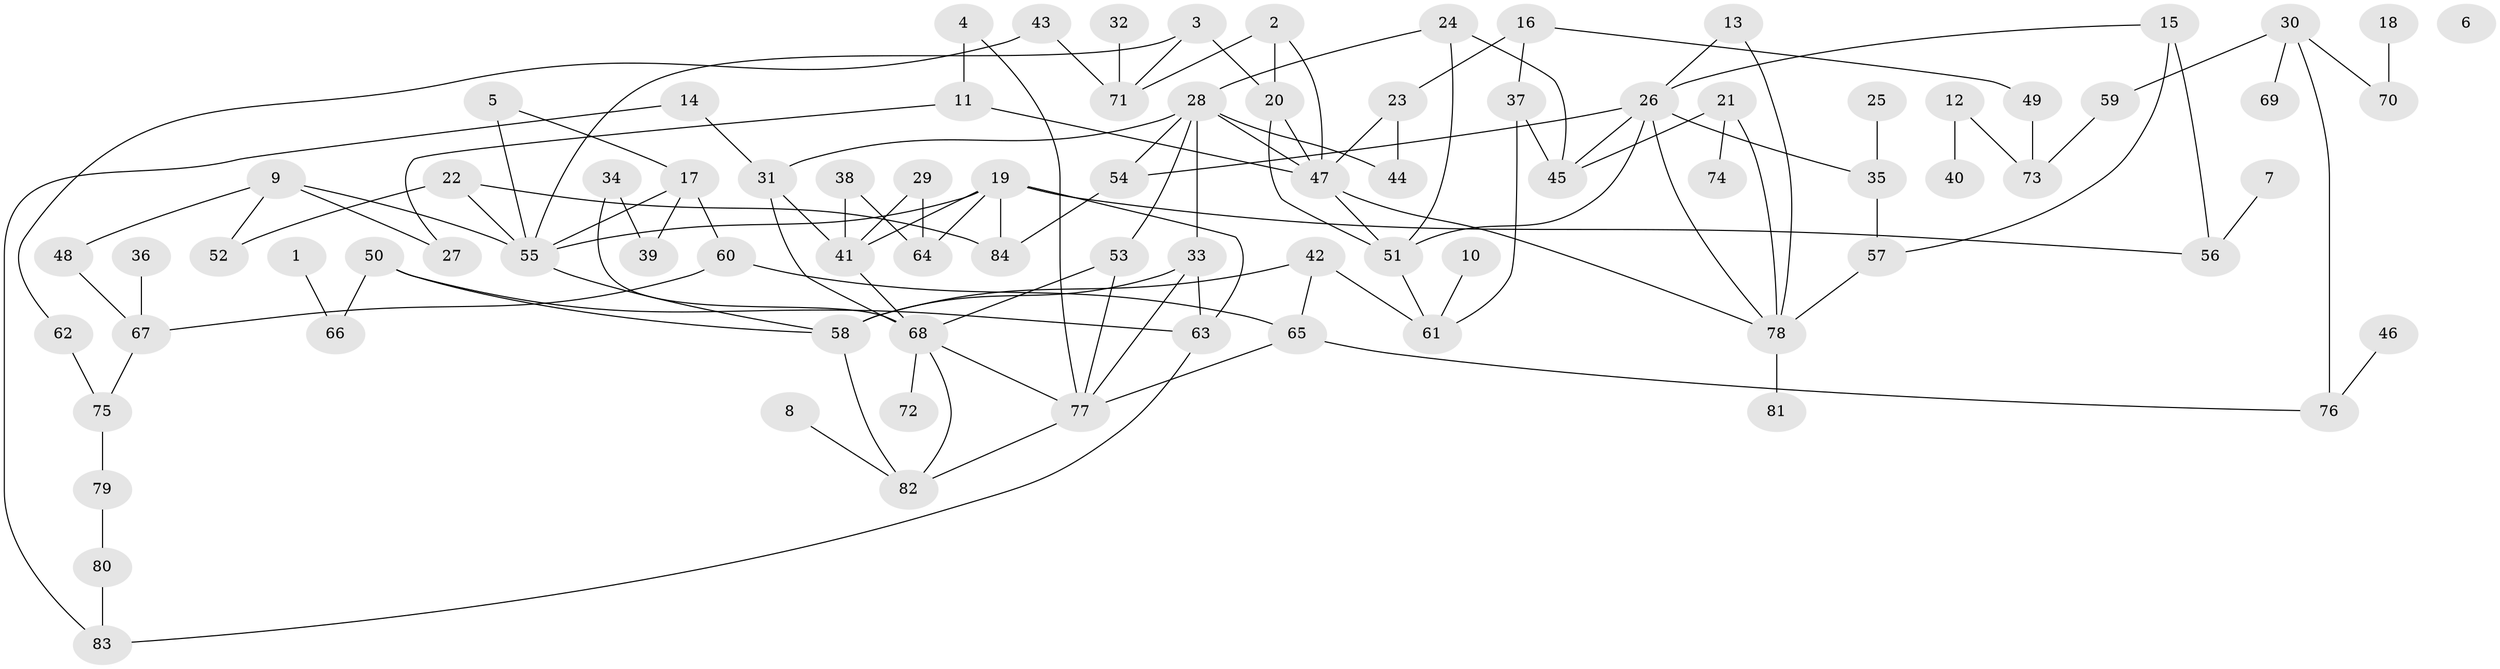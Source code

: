 // coarse degree distribution, {8: 0.034482758620689655, 3: 0.3448275862068966, 7: 0.034482758620689655, 4: 0.1206896551724138, 5: 0.017241379310344827, 2: 0.22413793103448276, 15: 0.017241379310344827, 1: 0.20689655172413793}
// Generated by graph-tools (version 1.1) at 2025/47/03/04/25 22:47:54]
// undirected, 84 vertices, 124 edges
graph export_dot {
  node [color=gray90,style=filled];
  1;
  2;
  3;
  4;
  5;
  6;
  7;
  8;
  9;
  10;
  11;
  12;
  13;
  14;
  15;
  16;
  17;
  18;
  19;
  20;
  21;
  22;
  23;
  24;
  25;
  26;
  27;
  28;
  29;
  30;
  31;
  32;
  33;
  34;
  35;
  36;
  37;
  38;
  39;
  40;
  41;
  42;
  43;
  44;
  45;
  46;
  47;
  48;
  49;
  50;
  51;
  52;
  53;
  54;
  55;
  56;
  57;
  58;
  59;
  60;
  61;
  62;
  63;
  64;
  65;
  66;
  67;
  68;
  69;
  70;
  71;
  72;
  73;
  74;
  75;
  76;
  77;
  78;
  79;
  80;
  81;
  82;
  83;
  84;
  1 -- 66;
  2 -- 20;
  2 -- 47;
  2 -- 71;
  3 -- 20;
  3 -- 55;
  3 -- 71;
  4 -- 11;
  4 -- 77;
  5 -- 17;
  5 -- 55;
  7 -- 56;
  8 -- 82;
  9 -- 27;
  9 -- 48;
  9 -- 52;
  9 -- 55;
  10 -- 61;
  11 -- 27;
  11 -- 47;
  12 -- 40;
  12 -- 73;
  13 -- 26;
  13 -- 78;
  14 -- 31;
  14 -- 83;
  15 -- 26;
  15 -- 56;
  15 -- 57;
  16 -- 23;
  16 -- 37;
  16 -- 49;
  17 -- 39;
  17 -- 55;
  17 -- 60;
  18 -- 70;
  19 -- 41;
  19 -- 55;
  19 -- 56;
  19 -- 63;
  19 -- 64;
  19 -- 84;
  20 -- 47;
  20 -- 51;
  21 -- 45;
  21 -- 74;
  21 -- 78;
  22 -- 52;
  22 -- 55;
  22 -- 84;
  23 -- 44;
  23 -- 47;
  24 -- 28;
  24 -- 45;
  24 -- 51;
  25 -- 35;
  26 -- 35;
  26 -- 45;
  26 -- 51;
  26 -- 54;
  26 -- 78;
  28 -- 31;
  28 -- 33;
  28 -- 44;
  28 -- 47;
  28 -- 53;
  28 -- 54;
  29 -- 41;
  29 -- 64;
  30 -- 59;
  30 -- 69;
  30 -- 70;
  30 -- 76;
  31 -- 41;
  31 -- 68;
  32 -- 71;
  33 -- 58;
  33 -- 63;
  33 -- 77;
  34 -- 39;
  34 -- 68;
  35 -- 57;
  36 -- 67;
  37 -- 45;
  37 -- 61;
  38 -- 41;
  38 -- 64;
  41 -- 68;
  42 -- 58;
  42 -- 61;
  42 -- 65;
  43 -- 62;
  43 -- 71;
  46 -- 76;
  47 -- 51;
  47 -- 78;
  48 -- 67;
  49 -- 73;
  50 -- 58;
  50 -- 63;
  50 -- 66;
  51 -- 61;
  53 -- 68;
  53 -- 77;
  54 -- 84;
  55 -- 58;
  57 -- 78;
  58 -- 82;
  59 -- 73;
  60 -- 65;
  60 -- 67;
  62 -- 75;
  63 -- 83;
  65 -- 76;
  65 -- 77;
  67 -- 75;
  68 -- 72;
  68 -- 77;
  68 -- 82;
  75 -- 79;
  77 -- 82;
  78 -- 81;
  79 -- 80;
  80 -- 83;
}
